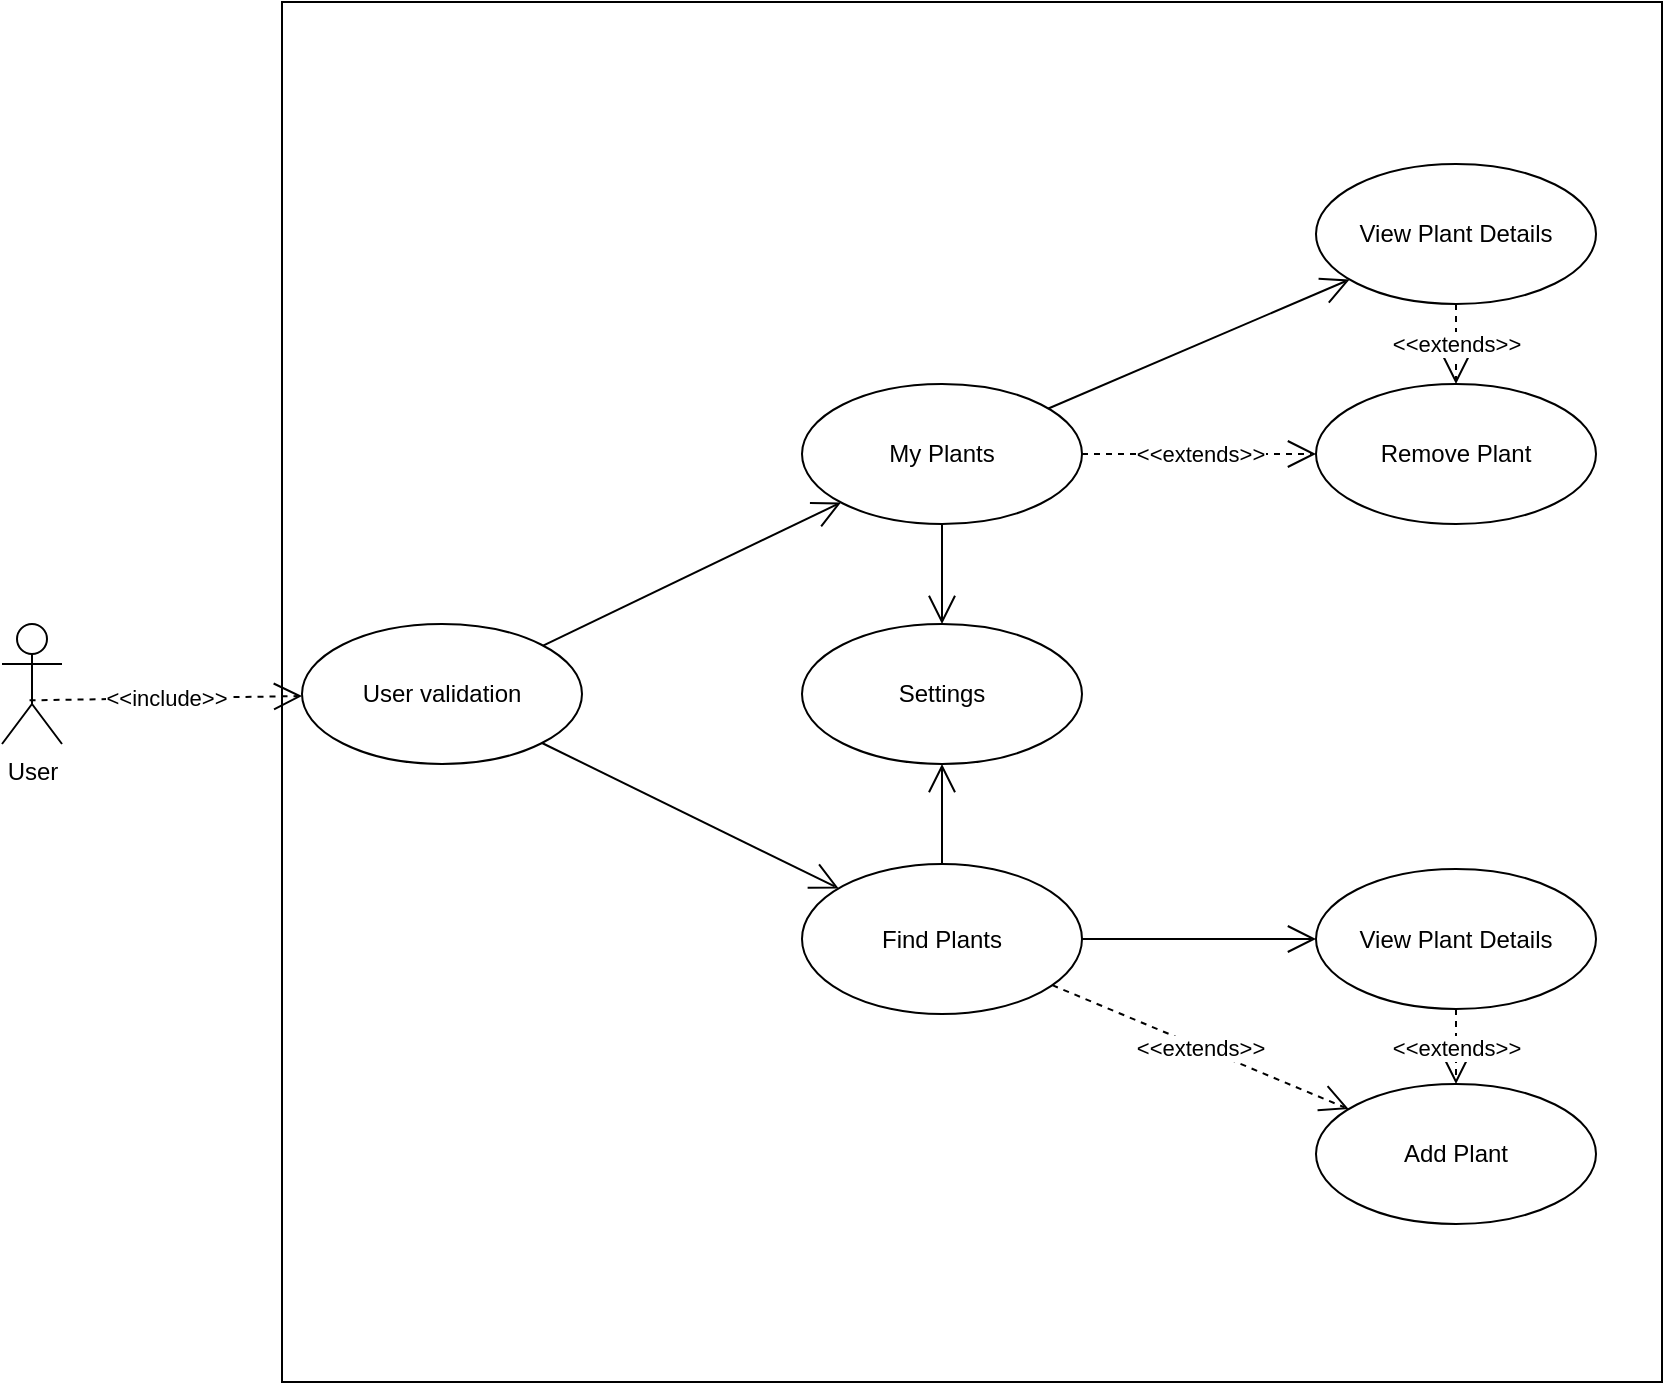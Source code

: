 <mxfile version="24.8.6">
  <diagram name="Page-1" id="VxzFnyOxAHeI8H8nH3cn">
    <mxGraphModel dx="1066" dy="1191" grid="1" gridSize="10" guides="1" tooltips="1" connect="1" arrows="1" fold="1" page="1" pageScale="1" pageWidth="827" pageHeight="1169" math="0" shadow="0">
      <root>
        <mxCell id="0" />
        <mxCell id="1" parent="0" />
        <mxCell id="VbTxIrw7lWSwN1lLkUb7-2" value="" style="whiteSpace=wrap;html=1;aspect=fixed;" vertex="1" parent="1">
          <mxGeometry x="170" y="79" width="690" height="690" as="geometry" />
        </mxCell>
        <mxCell id="VbTxIrw7lWSwN1lLkUb7-3" value="User" style="shape=umlActor;verticalLabelPosition=bottom;verticalAlign=top;html=1;" vertex="1" parent="1">
          <mxGeometry x="30" y="390" width="30" height="60" as="geometry" />
        </mxCell>
        <mxCell id="VbTxIrw7lWSwN1lLkUb7-6" value="User validation" style="ellipse;whiteSpace=wrap;html=1;" vertex="1" parent="1">
          <mxGeometry x="180" y="390" width="140" height="70" as="geometry" />
        </mxCell>
        <mxCell id="VbTxIrw7lWSwN1lLkUb7-9" value="Find Plants" style="ellipse;whiteSpace=wrap;html=1;" vertex="1" parent="1">
          <mxGeometry x="430" y="510" width="140" height="75" as="geometry" />
        </mxCell>
        <mxCell id="VbTxIrw7lWSwN1lLkUb7-10" value="" style="endArrow=open;endFill=1;endSize=12;html=1;rounded=0;" edge="1" parent="1" source="VbTxIrw7lWSwN1lLkUb7-6" target="VbTxIrw7lWSwN1lLkUb7-9">
          <mxGeometry width="160" relative="1" as="geometry">
            <mxPoint x="160" y="552" as="sourcePoint" />
            <mxPoint x="283" y="550" as="targetPoint" />
          </mxGeometry>
        </mxCell>
        <mxCell id="VbTxIrw7lWSwN1lLkUb7-11" value="My Plants" style="ellipse;whiteSpace=wrap;html=1;" vertex="1" parent="1">
          <mxGeometry x="430" y="270" width="140" height="70" as="geometry" />
        </mxCell>
        <mxCell id="VbTxIrw7lWSwN1lLkUb7-12" value="Settings" style="ellipse;whiteSpace=wrap;html=1;" vertex="1" parent="1">
          <mxGeometry x="430" y="390" width="140" height="70" as="geometry" />
        </mxCell>
        <mxCell id="VbTxIrw7lWSwN1lLkUb7-13" value="" style="endArrow=open;endFill=1;endSize=12;html=1;rounded=0;" edge="1" parent="1" source="VbTxIrw7lWSwN1lLkUb7-6" target="VbTxIrw7lWSwN1lLkUb7-11">
          <mxGeometry width="160" relative="1" as="geometry">
            <mxPoint x="300" y="464" as="sourcePoint" />
            <mxPoint x="560" y="646" as="targetPoint" />
          </mxGeometry>
        </mxCell>
        <mxCell id="VbTxIrw7lWSwN1lLkUb7-17" value="Add Plant" style="ellipse;whiteSpace=wrap;html=1;" vertex="1" parent="1">
          <mxGeometry x="687" y="620" width="140" height="70" as="geometry" />
        </mxCell>
        <mxCell id="VbTxIrw7lWSwN1lLkUb7-20" value="View Plant Details" style="ellipse;whiteSpace=wrap;html=1;" vertex="1" parent="1">
          <mxGeometry x="687" y="512.5" width="140" height="70" as="geometry" />
        </mxCell>
        <mxCell id="VbTxIrw7lWSwN1lLkUb7-21" value="" style="endArrow=open;endFill=1;endSize=12;html=1;rounded=0;" edge="1" parent="1" source="VbTxIrw7lWSwN1lLkUb7-9" target="VbTxIrw7lWSwN1lLkUb7-20">
          <mxGeometry width="160" relative="1" as="geometry">
            <mxPoint x="760" y="720" as="sourcePoint" />
            <mxPoint x="878" y="820" as="targetPoint" />
          </mxGeometry>
        </mxCell>
        <mxCell id="VbTxIrw7lWSwN1lLkUb7-23" value="" style="endArrow=open;endFill=1;endSize=12;html=1;rounded=0;" edge="1" parent="1" source="VbTxIrw7lWSwN1lLkUb7-9" target="VbTxIrw7lWSwN1lLkUb7-12">
          <mxGeometry width="160" relative="1" as="geometry">
            <mxPoint x="430" y="430" as="sourcePoint" />
            <mxPoint x="689" y="612" as="targetPoint" />
          </mxGeometry>
        </mxCell>
        <mxCell id="VbTxIrw7lWSwN1lLkUb7-24" value="" style="endArrow=open;endFill=1;endSize=12;html=1;rounded=0;" edge="1" parent="1" source="VbTxIrw7lWSwN1lLkUb7-11" target="VbTxIrw7lWSwN1lLkUb7-12">
          <mxGeometry width="160" relative="1" as="geometry">
            <mxPoint x="459" y="402" as="sourcePoint" />
            <mxPoint x="721" y="210" as="targetPoint" />
          </mxGeometry>
        </mxCell>
        <mxCell id="VbTxIrw7lWSwN1lLkUb7-25" value="View Plant Details" style="ellipse;whiteSpace=wrap;html=1;" vertex="1" parent="1">
          <mxGeometry x="687" y="160" width="140" height="70" as="geometry" />
        </mxCell>
        <mxCell id="VbTxIrw7lWSwN1lLkUb7-26" value="" style="endArrow=open;endFill=1;endSize=12;html=1;rounded=0;" edge="1" parent="1" source="VbTxIrw7lWSwN1lLkUb7-11" target="VbTxIrw7lWSwN1lLkUb7-25">
          <mxGeometry width="160" relative="1" as="geometry">
            <mxPoint x="649" y="462" as="sourcePoint" />
            <mxPoint x="911" y="270" as="targetPoint" />
          </mxGeometry>
        </mxCell>
        <mxCell id="VbTxIrw7lWSwN1lLkUb7-28" value="&amp;lt;&amp;lt;extends&amp;gt;&amp;gt;" style="endArrow=open;endSize=12;dashed=1;html=1;rounded=0;" edge="1" parent="1" source="VbTxIrw7lWSwN1lLkUb7-20" target="VbTxIrw7lWSwN1lLkUb7-17">
          <mxGeometry width="160" relative="1" as="geometry">
            <mxPoint x="870" y="680" as="sourcePoint" />
            <mxPoint x="1030" y="680" as="targetPoint" />
          </mxGeometry>
        </mxCell>
        <mxCell id="VbTxIrw7lWSwN1lLkUb7-30" value="&amp;lt;&amp;lt;extends&amp;gt;&amp;gt;" style="endArrow=open;endSize=12;dashed=1;html=1;rounded=0;" edge="1" parent="1" source="VbTxIrw7lWSwN1lLkUb7-9" target="VbTxIrw7lWSwN1lLkUb7-17">
          <mxGeometry width="160" relative="1" as="geometry">
            <mxPoint x="621.47" y="720" as="sourcePoint" />
            <mxPoint x="621.47" y="840" as="targetPoint" />
          </mxGeometry>
        </mxCell>
        <mxCell id="VbTxIrw7lWSwN1lLkUb7-32" value="&amp;lt;&amp;lt;include&amp;gt;&amp;gt;" style="endArrow=open;endSize=12;dashed=1;html=1;rounded=0;exitX=0.459;exitY=0.636;exitDx=0;exitDy=0;exitPerimeter=0;" edge="1" parent="1" source="VbTxIrw7lWSwN1lLkUb7-3" target="VbTxIrw7lWSwN1lLkUb7-6">
          <mxGeometry width="160" relative="1" as="geometry">
            <mxPoint x="40" y="450" as="sourcePoint" />
            <mxPoint x="200" y="450" as="targetPoint" />
          </mxGeometry>
        </mxCell>
        <mxCell id="VbTxIrw7lWSwN1lLkUb7-33" value="Remove Plant" style="ellipse;whiteSpace=wrap;html=1;" vertex="1" parent="1">
          <mxGeometry x="687" y="270" width="140" height="70" as="geometry" />
        </mxCell>
        <mxCell id="VbTxIrw7lWSwN1lLkUb7-34" value="&amp;lt;&amp;lt;extends&amp;gt;&amp;gt;" style="endArrow=open;endSize=12;dashed=1;html=1;rounded=0;" edge="1" parent="1" source="VbTxIrw7lWSwN1lLkUb7-11" target="VbTxIrw7lWSwN1lLkUb7-33">
          <mxGeometry width="160" relative="1" as="geometry">
            <mxPoint x="660" y="240" as="sourcePoint" />
            <mxPoint x="776" y="330" as="targetPoint" />
          </mxGeometry>
        </mxCell>
        <mxCell id="VbTxIrw7lWSwN1lLkUb7-35" value="&amp;lt;&amp;lt;extends&amp;gt;&amp;gt;" style="endArrow=open;endSize=12;dashed=1;html=1;rounded=0;" edge="1" parent="1" source="VbTxIrw7lWSwN1lLkUb7-25" target="VbTxIrw7lWSwN1lLkUb7-33">
          <mxGeometry width="160" relative="1" as="geometry">
            <mxPoint x="827" y="572" as="sourcePoint" />
            <mxPoint x="1003" y="670" as="targetPoint" />
          </mxGeometry>
        </mxCell>
      </root>
    </mxGraphModel>
  </diagram>
</mxfile>
